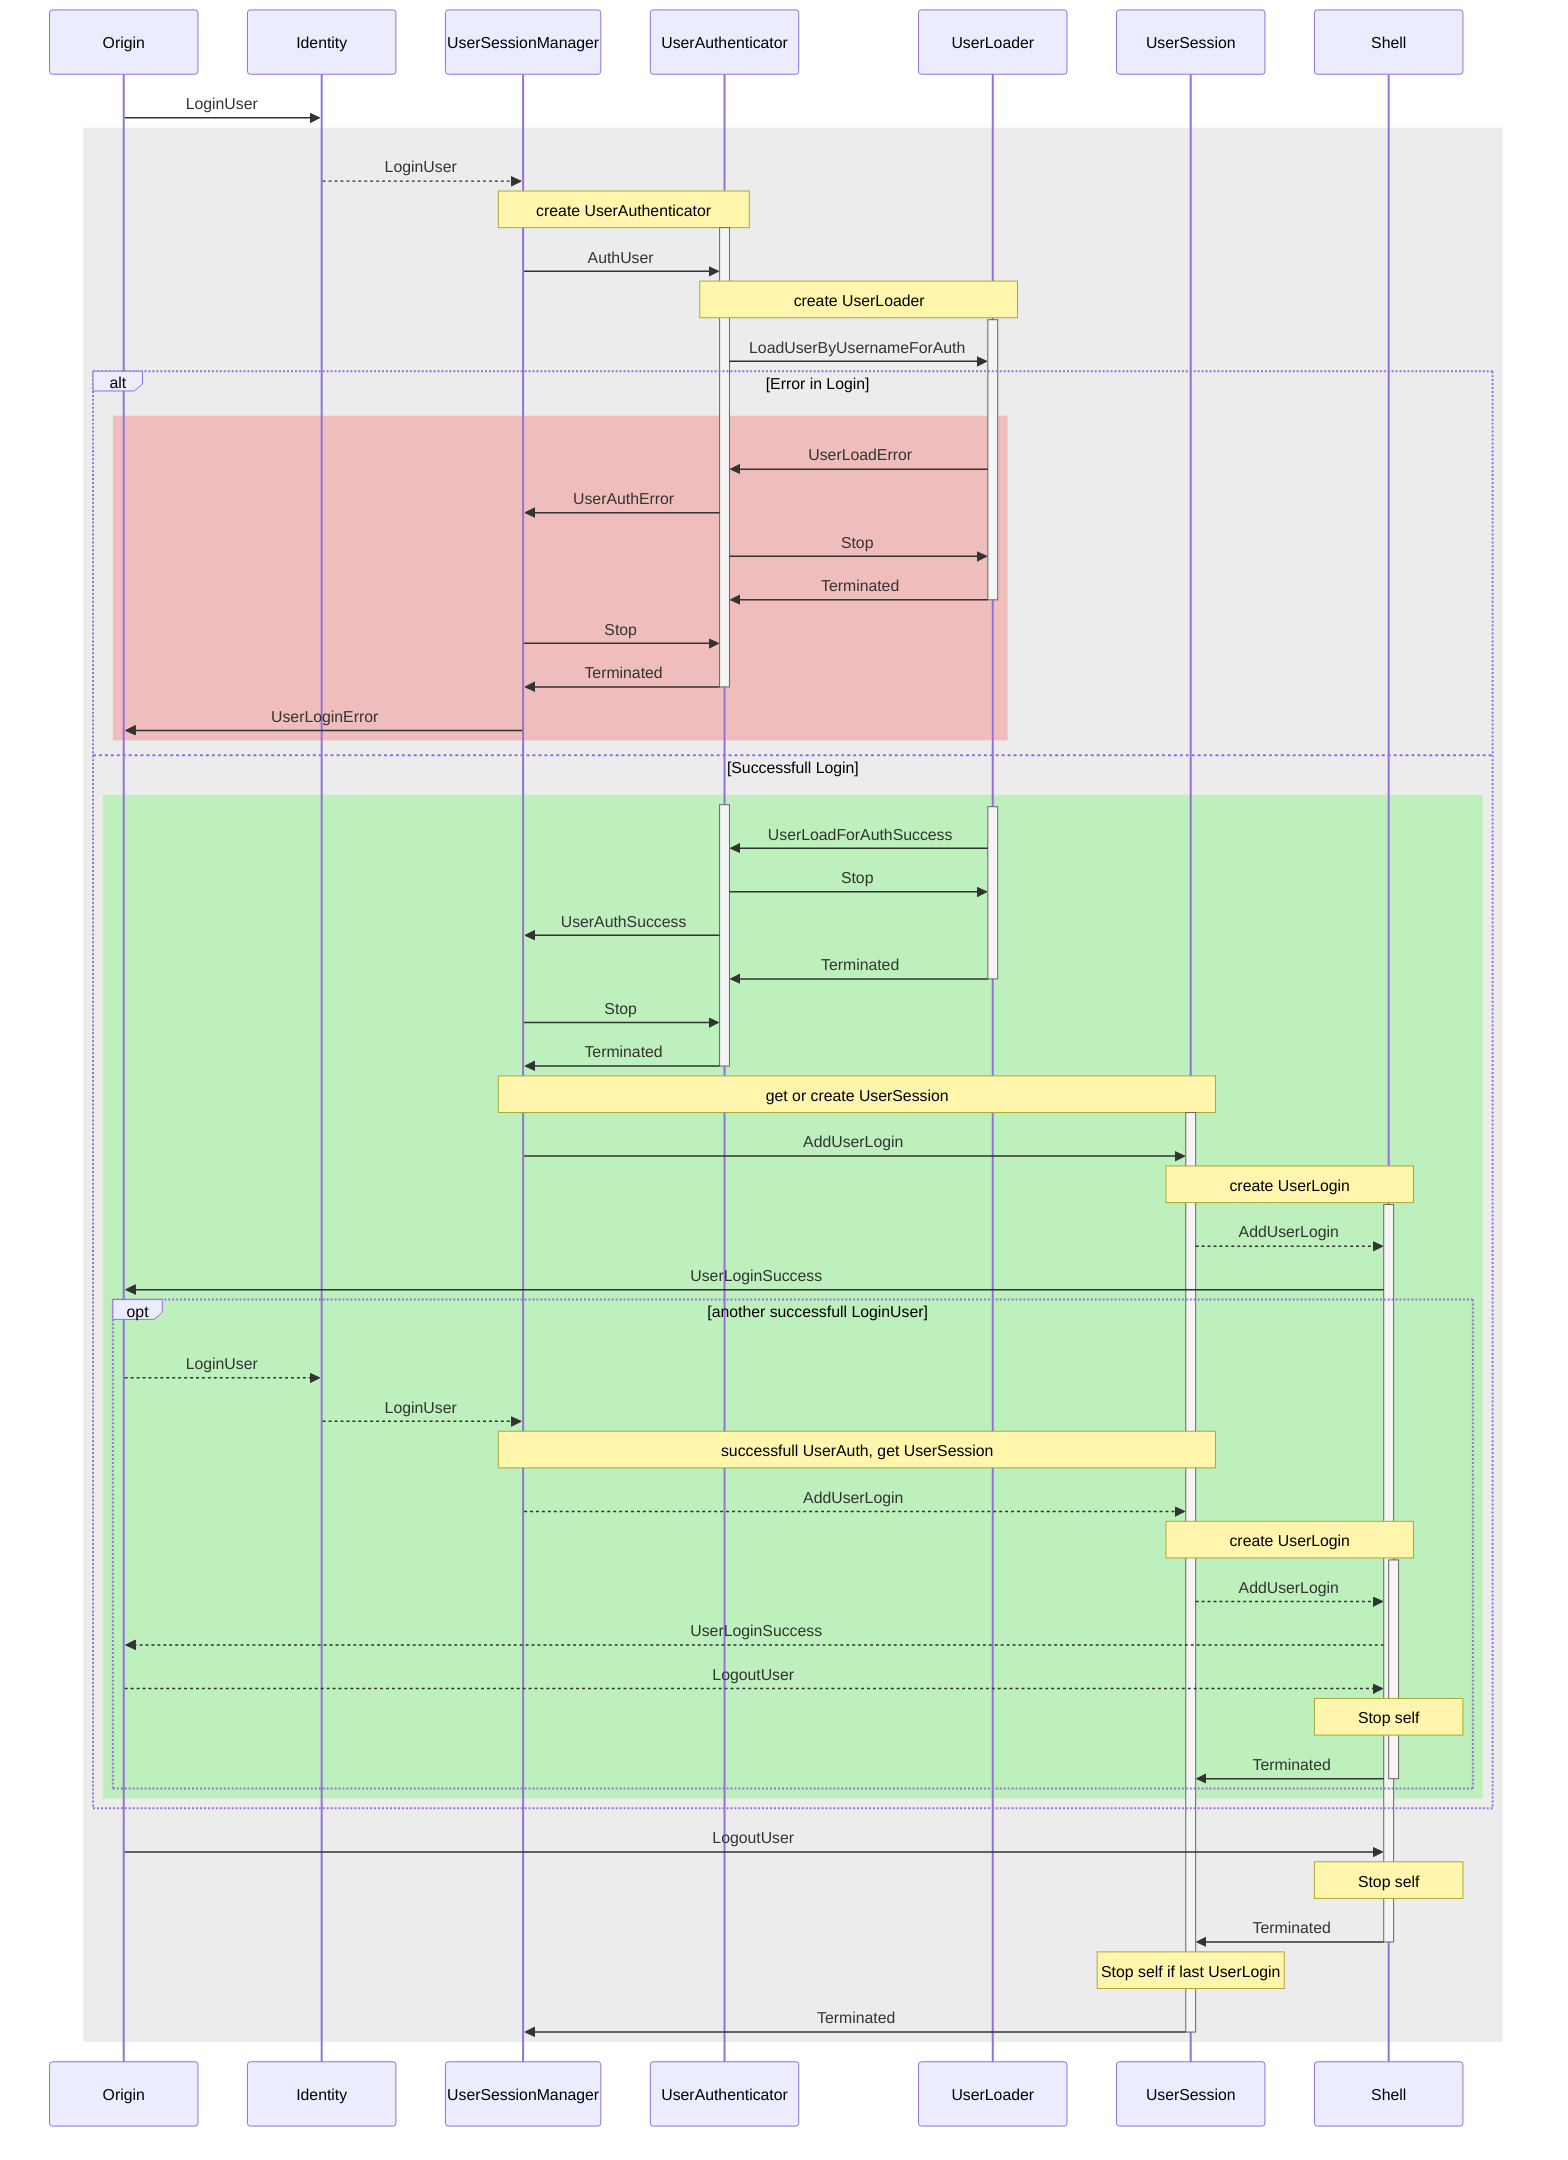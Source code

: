 sequenceDiagram
  participant o as Origin
  participant id as Identity
  participant usm as UserSessionManager
  participant au as UserAuthenticator
  participant lo as UserLoader
  participant us as UserSession
  participant sh as Shell

  o->>id:LoginUser
  rect rgba(160, 160, 160, .2)
    id-->>usm:LoginUser
    Note over usm,au:create UserAuthenticator
    activate au
    usm->>au:AuthUser
    Note over au,lo:create UserLoader
    activate lo
    au->>lo:LoadUserByUsernameForAuth
    alt Error in Login
      rect rgba(255, 0, 0, .2)
        lo->>au:UserLoadError
        au->>usm:UserAuthError
        au->>lo:Stop
        lo->>au:Terminated
        deactivate lo
        usm->>au:Stop
        au->>usm:Terminated
        deactivate au
        usm->>o:UserLoginError
      end
    else Successfull Login
      rect rgba(0, 255, 0, .2)
        activate au
        activate lo
        lo->>au:UserLoadForAuthSuccess
        au->>lo:Stop
        au->>usm:UserAuthSuccess
        lo->>au:Terminated
        deactivate lo
        usm->>au:Stop
        au->>usm:Terminated
        deactivate au
        Note over usm,us:get or create UserSession
        activate us
        usm->>us:AddUserLogin
        Note over us,sh:create UserLogin
        activate sh
        us-->>sh:AddUserLogin
        sh->>o:UserLoginSuccess
        opt another successfull LoginUser
          o-->>id:LoginUser
          id-->>usm:LoginUser
          Note over usm,us:successfull UserAuth, get UserSession
          usm-->>us:AddUserLogin
          Note over us,sh:create UserLogin
          activate sh
          us-->>sh:AddUserLogin
          sh-->>o:UserLoginSuccess
          o-->>sh:LogoutUser
          Note over sh:Stop self
          sh->>us:Terminated
          deactivate sh
        end
      end
    end
    o->>sh:LogoutUser
    Note over sh:Stop self
    sh->>us:Terminated
    deactivate sh
    Note over us:Stop self if last UserLogin
    us->>usm:Terminated
    deactivate us
  end